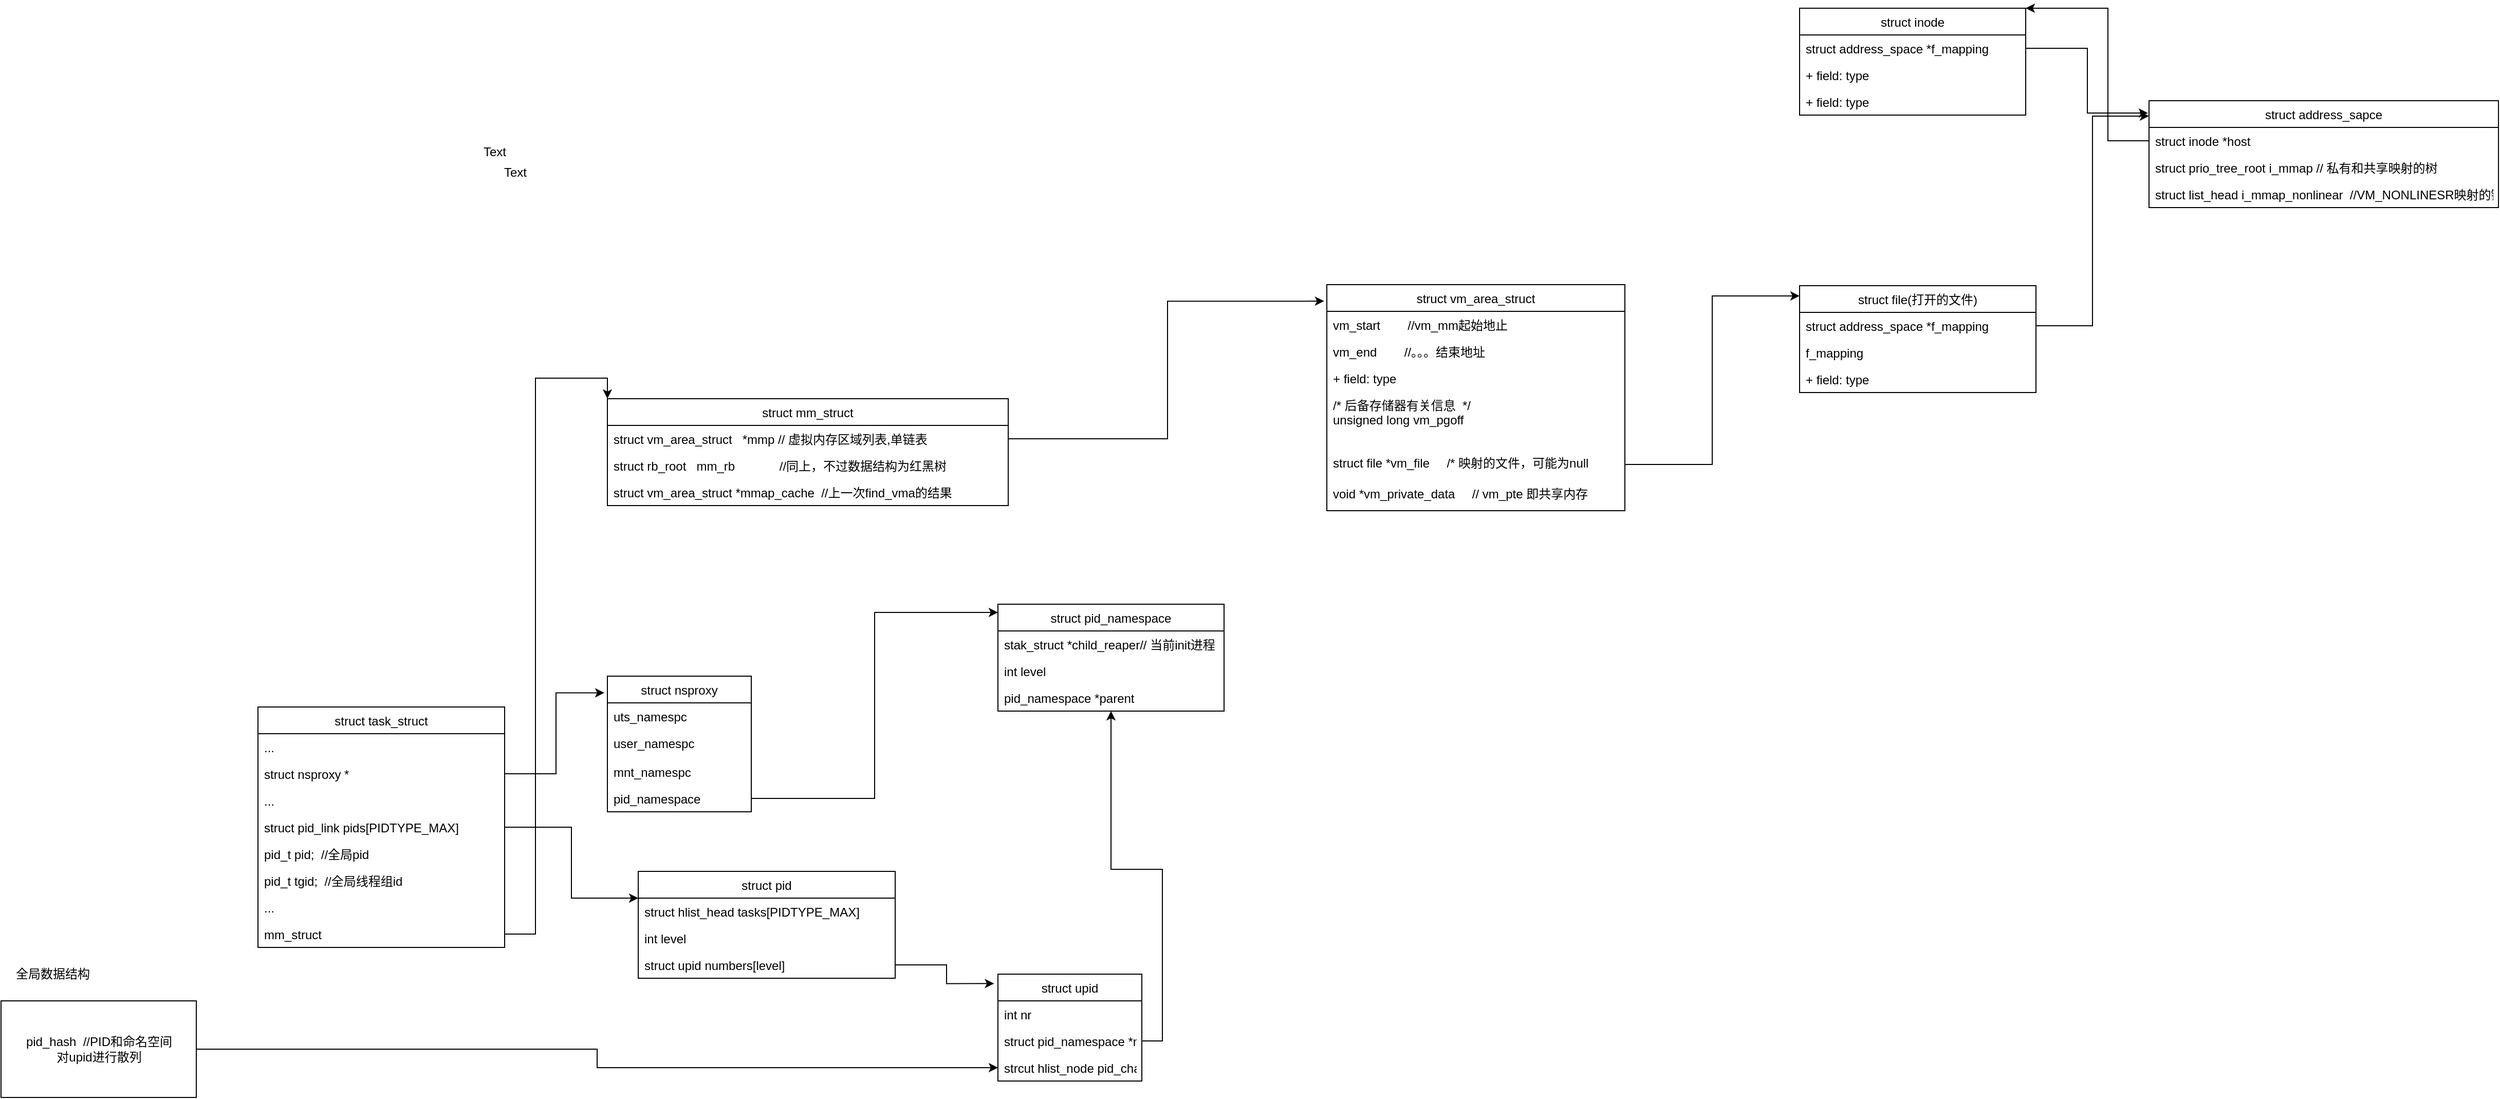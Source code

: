 <mxfile version="13.9.7" type="github">
  <diagram id="C5RBs43oDa-KdzZeNtuy" name="Page-1">
    <mxGraphModel dx="1026" dy="5220" grid="1" gridSize="10" guides="1" tooltips="1" connect="1" arrows="1" fold="1" page="1" pageScale="1" pageWidth="3300" pageHeight="4681" math="0" shadow="0">
      <root>
        <mxCell id="WIyWlLk6GJQsqaUBKTNV-0" />
        <mxCell id="WIyWlLk6GJQsqaUBKTNV-1" parent="WIyWlLk6GJQsqaUBKTNV-0" />
        <mxCell id="dKDr6FrgK2aE0evOxe14-29" value="struct nsproxy" style="swimlane;fontStyle=0;childLayout=stackLayout;horizontal=1;startSize=26;fillColor=none;horizontalStack=0;resizeParent=1;resizeParentMax=0;resizeLast=0;collapsible=1;marginBottom=0;" parent="WIyWlLk6GJQsqaUBKTNV-1" vertex="1">
          <mxGeometry x="640" y="360" width="140" height="132" as="geometry" />
        </mxCell>
        <mxCell id="dKDr6FrgK2aE0evOxe14-30" value="uts_namespc" style="text;strokeColor=none;fillColor=none;align=left;verticalAlign=top;spacingLeft=4;spacingRight=4;overflow=hidden;rotatable=0;points=[[0,0.5],[1,0.5]];portConstraint=eastwest;" parent="dKDr6FrgK2aE0evOxe14-29" vertex="1">
          <mxGeometry y="26" width="140" height="26" as="geometry" />
        </mxCell>
        <mxCell id="dKDr6FrgK2aE0evOxe14-31" value="user_namespc" style="text;strokeColor=none;fillColor=none;align=left;verticalAlign=top;spacingLeft=4;spacingRight=4;overflow=hidden;rotatable=0;points=[[0,0.5],[1,0.5]];portConstraint=eastwest;" parent="dKDr6FrgK2aE0evOxe14-29" vertex="1">
          <mxGeometry y="52" width="140" height="28" as="geometry" />
        </mxCell>
        <mxCell id="dKDr6FrgK2aE0evOxe14-32" value="mnt_namespc" style="text;strokeColor=none;fillColor=none;align=left;verticalAlign=top;spacingLeft=4;spacingRight=4;overflow=hidden;rotatable=0;points=[[0,0.5],[1,0.5]];portConstraint=eastwest;" parent="dKDr6FrgK2aE0evOxe14-29" vertex="1">
          <mxGeometry y="80" width="140" height="26" as="geometry" />
        </mxCell>
        <mxCell id="dKDr6FrgK2aE0evOxe14-57" value="pid_namespace" style="text;strokeColor=none;fillColor=none;align=left;verticalAlign=top;spacingLeft=4;spacingRight=4;overflow=hidden;rotatable=0;points=[[0,0.5],[1,0.5]];portConstraint=eastwest;" parent="dKDr6FrgK2aE0evOxe14-29" vertex="1">
          <mxGeometry y="106" width="140" height="26" as="geometry" />
        </mxCell>
        <mxCell id="dKDr6FrgK2aE0evOxe14-36" value="struct task_struct" style="swimlane;fontStyle=0;childLayout=stackLayout;horizontal=1;startSize=26;fillColor=none;horizontalStack=0;resizeParent=1;resizeParentMax=0;resizeLast=0;collapsible=1;marginBottom=0;" parent="WIyWlLk6GJQsqaUBKTNV-1" vertex="1">
          <mxGeometry x="300" y="390" width="240" height="234" as="geometry" />
        </mxCell>
        <mxCell id="dKDr6FrgK2aE0evOxe14-37" value="..." style="text;strokeColor=none;fillColor=none;align=left;verticalAlign=top;spacingLeft=4;spacingRight=4;overflow=hidden;rotatable=0;points=[[0,0.5],[1,0.5]];portConstraint=eastwest;" parent="dKDr6FrgK2aE0evOxe14-36" vertex="1">
          <mxGeometry y="26" width="240" height="26" as="geometry" />
        </mxCell>
        <mxCell id="dKDr6FrgK2aE0evOxe14-38" value="struct nsproxy *" style="text;strokeColor=none;fillColor=none;align=left;verticalAlign=top;spacingLeft=4;spacingRight=4;overflow=hidden;rotatable=0;points=[[0,0.5],[1,0.5]];portConstraint=eastwest;" parent="dKDr6FrgK2aE0evOxe14-36" vertex="1">
          <mxGeometry y="52" width="240" height="26" as="geometry" />
        </mxCell>
        <mxCell id="dKDr6FrgK2aE0evOxe14-42" value="..." style="text;strokeColor=none;fillColor=none;align=left;verticalAlign=top;spacingLeft=4;spacingRight=4;overflow=hidden;rotatable=0;points=[[0,0.5],[1,0.5]];portConstraint=eastwest;" parent="dKDr6FrgK2aE0evOxe14-36" vertex="1">
          <mxGeometry y="78" width="240" height="26" as="geometry" />
        </mxCell>
        <mxCell id="dKDr6FrgK2aE0evOxe14-43" value="struct pid_link pids[PIDTYPE_MAX]" style="text;strokeColor=none;fillColor=none;align=left;verticalAlign=top;spacingLeft=4;spacingRight=4;overflow=hidden;rotatable=0;points=[[0,0.5],[1,0.5]];portConstraint=eastwest;" parent="dKDr6FrgK2aE0evOxe14-36" vertex="1">
          <mxGeometry y="104" width="240" height="26" as="geometry" />
        </mxCell>
        <mxCell id="dKDr6FrgK2aE0evOxe14-45" value="pid_t pid;  //全局pid" style="text;strokeColor=none;fillColor=none;align=left;verticalAlign=top;spacingLeft=4;spacingRight=4;overflow=hidden;rotatable=0;points=[[0,0.5],[1,0.5]];portConstraint=eastwest;" parent="dKDr6FrgK2aE0evOxe14-36" vertex="1">
          <mxGeometry y="130" width="240" height="26" as="geometry" />
        </mxCell>
        <mxCell id="dKDr6FrgK2aE0evOxe14-44" value="pid_t tgid;  //全局线程组id" style="text;strokeColor=none;fillColor=none;align=left;verticalAlign=top;spacingLeft=4;spacingRight=4;overflow=hidden;rotatable=0;points=[[0,0.5],[1,0.5]];portConstraint=eastwest;" parent="dKDr6FrgK2aE0evOxe14-36" vertex="1">
          <mxGeometry y="156" width="240" height="26" as="geometry" />
        </mxCell>
        <mxCell id="RFTl1F0F4lwMHIRzqbBX-0" value="..." style="text;strokeColor=none;fillColor=none;align=left;verticalAlign=top;spacingLeft=4;spacingRight=4;overflow=hidden;rotatable=0;points=[[0,0.5],[1,0.5]];portConstraint=eastwest;" vertex="1" parent="dKDr6FrgK2aE0evOxe14-36">
          <mxGeometry y="182" width="240" height="26" as="geometry" />
        </mxCell>
        <mxCell id="dKDr6FrgK2aE0evOxe14-39" value="mm_struct" style="text;strokeColor=none;fillColor=none;align=left;verticalAlign=top;spacingLeft=4;spacingRight=4;overflow=hidden;rotatable=0;points=[[0,0.5],[1,0.5]];portConstraint=eastwest;" parent="dKDr6FrgK2aE0evOxe14-36" vertex="1">
          <mxGeometry y="208" width="240" height="26" as="geometry" />
        </mxCell>
        <mxCell id="dKDr6FrgK2aE0evOxe14-40" style="edgeStyle=orthogonalEdgeStyle;rounded=0;orthogonalLoop=1;jettySize=auto;html=1;exitX=1;exitY=0.5;exitDx=0;exitDy=0;entryX=-0.021;entryY=0.123;entryDx=0;entryDy=0;entryPerimeter=0;" parent="WIyWlLk6GJQsqaUBKTNV-1" source="dKDr6FrgK2aE0evOxe14-38" target="dKDr6FrgK2aE0evOxe14-29" edge="1">
          <mxGeometry relative="1" as="geometry" />
        </mxCell>
        <mxCell id="dKDr6FrgK2aE0evOxe14-46" value="struct pid" style="swimlane;fontStyle=0;childLayout=stackLayout;horizontal=1;startSize=26;fillColor=none;horizontalStack=0;resizeParent=1;resizeParentMax=0;resizeLast=0;collapsible=1;marginBottom=0;" parent="WIyWlLk6GJQsqaUBKTNV-1" vertex="1">
          <mxGeometry x="670" y="550" width="250" height="104" as="geometry" />
        </mxCell>
        <mxCell id="dKDr6FrgK2aE0evOxe14-48" value="struct hlist_head tasks[PIDTYPE_MAX]&#xa;" style="text;strokeColor=none;fillColor=none;align=left;verticalAlign=top;spacingLeft=4;spacingRight=4;overflow=hidden;rotatable=0;points=[[0,0.5],[1,0.5]];portConstraint=eastwest;" parent="dKDr6FrgK2aE0evOxe14-46" vertex="1">
          <mxGeometry y="26" width="250" height="26" as="geometry" />
        </mxCell>
        <mxCell id="dKDr6FrgK2aE0evOxe14-54" value="int level" style="text;strokeColor=none;fillColor=none;align=left;verticalAlign=top;spacingLeft=4;spacingRight=4;overflow=hidden;rotatable=0;points=[[0,0.5],[1,0.5]];portConstraint=eastwest;" parent="dKDr6FrgK2aE0evOxe14-46" vertex="1">
          <mxGeometry y="52" width="250" height="26" as="geometry" />
        </mxCell>
        <mxCell id="dKDr6FrgK2aE0evOxe14-49" value="struct upid numbers[level]" style="text;strokeColor=none;fillColor=none;align=left;verticalAlign=top;spacingLeft=4;spacingRight=4;overflow=hidden;rotatable=0;points=[[0,0.5],[1,0.5]];portConstraint=eastwest;" parent="dKDr6FrgK2aE0evOxe14-46" vertex="1">
          <mxGeometry y="78" width="250" height="26" as="geometry" />
        </mxCell>
        <mxCell id="dKDr6FrgK2aE0evOxe14-53" style="edgeStyle=orthogonalEdgeStyle;rounded=0;orthogonalLoop=1;jettySize=auto;html=1;exitX=1;exitY=0.5;exitDx=0;exitDy=0;entryX=0;entryY=0.25;entryDx=0;entryDy=0;" parent="WIyWlLk6GJQsqaUBKTNV-1" source="dKDr6FrgK2aE0evOxe14-43" target="dKDr6FrgK2aE0evOxe14-46" edge="1">
          <mxGeometry relative="1" as="geometry" />
        </mxCell>
        <mxCell id="dKDr6FrgK2aE0evOxe14-55" value="Text" style="text;html=1;align=center;verticalAlign=middle;resizable=0;points=[];autosize=1;" parent="WIyWlLk6GJQsqaUBKTNV-1" vertex="1">
          <mxGeometry x="530" y="-140" width="40" height="20" as="geometry" />
        </mxCell>
        <mxCell id="dKDr6FrgK2aE0evOxe14-56" value="Text" style="text;html=1;align=center;verticalAlign=middle;resizable=0;points=[];autosize=1;" parent="WIyWlLk6GJQsqaUBKTNV-1" vertex="1">
          <mxGeometry x="510" y="-160" width="40" height="20" as="geometry" />
        </mxCell>
        <mxCell id="dKDr6FrgK2aE0evOxe14-58" value="struct pid_namespace" style="swimlane;fontStyle=0;childLayout=stackLayout;horizontal=1;startSize=26;fillColor=none;horizontalStack=0;resizeParent=1;resizeParentMax=0;resizeLast=0;collapsible=1;marginBottom=0;" parent="WIyWlLk6GJQsqaUBKTNV-1" vertex="1">
          <mxGeometry x="1020" y="290" width="220" height="104" as="geometry" />
        </mxCell>
        <mxCell id="dKDr6FrgK2aE0evOxe14-59" value="stak_struct *child_reaper// 当前init进程" style="text;strokeColor=none;fillColor=none;align=left;verticalAlign=top;spacingLeft=4;spacingRight=4;overflow=hidden;rotatable=0;points=[[0,0.5],[1,0.5]];portConstraint=eastwest;" parent="dKDr6FrgK2aE0evOxe14-58" vertex="1">
          <mxGeometry y="26" width="220" height="26" as="geometry" />
        </mxCell>
        <mxCell id="dKDr6FrgK2aE0evOxe14-60" value="int level" style="text;strokeColor=none;fillColor=none;align=left;verticalAlign=top;spacingLeft=4;spacingRight=4;overflow=hidden;rotatable=0;points=[[0,0.5],[1,0.5]];portConstraint=eastwest;" parent="dKDr6FrgK2aE0evOxe14-58" vertex="1">
          <mxGeometry y="52" width="220" height="26" as="geometry" />
        </mxCell>
        <mxCell id="dKDr6FrgK2aE0evOxe14-61" value="pid_namespace *parent" style="text;strokeColor=none;fillColor=none;align=left;verticalAlign=top;spacingLeft=4;spacingRight=4;overflow=hidden;rotatable=0;points=[[0,0.5],[1,0.5]];portConstraint=eastwest;" parent="dKDr6FrgK2aE0evOxe14-58" vertex="1">
          <mxGeometry y="78" width="220" height="26" as="geometry" />
        </mxCell>
        <mxCell id="dKDr6FrgK2aE0evOxe14-63" style="edgeStyle=orthogonalEdgeStyle;rounded=0;orthogonalLoop=1;jettySize=auto;html=1;exitX=1;exitY=0.5;exitDx=0;exitDy=0;entryX=0;entryY=0.077;entryDx=0;entryDy=0;entryPerimeter=0;" parent="WIyWlLk6GJQsqaUBKTNV-1" source="dKDr6FrgK2aE0evOxe14-57" target="dKDr6FrgK2aE0evOxe14-58" edge="1">
          <mxGeometry relative="1" as="geometry" />
        </mxCell>
        <mxCell id="dKDr6FrgK2aE0evOxe14-64" value="struct upid" style="swimlane;fontStyle=0;childLayout=stackLayout;horizontal=1;startSize=26;fillColor=none;horizontalStack=0;resizeParent=1;resizeParentMax=0;resizeLast=0;collapsible=1;marginBottom=0;" parent="WIyWlLk6GJQsqaUBKTNV-1" vertex="1">
          <mxGeometry x="1020" y="650" width="140" height="104" as="geometry" />
        </mxCell>
        <mxCell id="dKDr6FrgK2aE0evOxe14-65" value="int nr" style="text;strokeColor=none;fillColor=none;align=left;verticalAlign=top;spacingLeft=4;spacingRight=4;overflow=hidden;rotatable=0;points=[[0,0.5],[1,0.5]];portConstraint=eastwest;" parent="dKDr6FrgK2aE0evOxe14-64" vertex="1">
          <mxGeometry y="26" width="140" height="26" as="geometry" />
        </mxCell>
        <mxCell id="dKDr6FrgK2aE0evOxe14-66" value="struct pid_namespace *ns" style="text;strokeColor=none;fillColor=none;align=left;verticalAlign=top;spacingLeft=4;spacingRight=4;overflow=hidden;rotatable=0;points=[[0,0.5],[1,0.5]];portConstraint=eastwest;" parent="dKDr6FrgK2aE0evOxe14-64" vertex="1">
          <mxGeometry y="52" width="140" height="26" as="geometry" />
        </mxCell>
        <mxCell id="dKDr6FrgK2aE0evOxe14-67" value="strcut hlist_node pid_chain" style="text;strokeColor=none;fillColor=none;align=left;verticalAlign=top;spacingLeft=4;spacingRight=4;overflow=hidden;rotatable=0;points=[[0,0.5],[1,0.5]];portConstraint=eastwest;" parent="dKDr6FrgK2aE0evOxe14-64" vertex="1">
          <mxGeometry y="78" width="140" height="26" as="geometry" />
        </mxCell>
        <mxCell id="dKDr6FrgK2aE0evOxe14-70" style="edgeStyle=orthogonalEdgeStyle;rounded=0;orthogonalLoop=1;jettySize=auto;html=1;exitX=1;exitY=0.5;exitDx=0;exitDy=0;" parent="WIyWlLk6GJQsqaUBKTNV-1" source="dKDr6FrgK2aE0evOxe14-66" target="dKDr6FrgK2aE0evOxe14-58" edge="1">
          <mxGeometry relative="1" as="geometry" />
        </mxCell>
        <mxCell id="dKDr6FrgK2aE0evOxe14-71" style="edgeStyle=orthogonalEdgeStyle;rounded=0;orthogonalLoop=1;jettySize=auto;html=1;exitX=1;exitY=0.5;exitDx=0;exitDy=0;entryX=-0.027;entryY=0.088;entryDx=0;entryDy=0;entryPerimeter=0;" parent="WIyWlLk6GJQsqaUBKTNV-1" source="dKDr6FrgK2aE0evOxe14-49" target="dKDr6FrgK2aE0evOxe14-64" edge="1">
          <mxGeometry relative="1" as="geometry" />
        </mxCell>
        <mxCell id="dKDr6FrgK2aE0evOxe14-73" style="edgeStyle=orthogonalEdgeStyle;rounded=0;orthogonalLoop=1;jettySize=auto;html=1;exitX=1;exitY=0.5;exitDx=0;exitDy=0;entryX=0;entryY=0.5;entryDx=0;entryDy=0;" parent="WIyWlLk6GJQsqaUBKTNV-1" source="dKDr6FrgK2aE0evOxe14-72" target="dKDr6FrgK2aE0evOxe14-67" edge="1">
          <mxGeometry relative="1" as="geometry" />
        </mxCell>
        <mxCell id="dKDr6FrgK2aE0evOxe14-72" value="pid_hash &amp;nbsp;//PID和命名空间&lt;br&gt;对upid进行散列" style="html=1;" parent="WIyWlLk6GJQsqaUBKTNV-1" vertex="1">
          <mxGeometry x="50" y="676" width="190" height="94" as="geometry" />
        </mxCell>
        <mxCell id="dKDr6FrgK2aE0evOxe14-74" value="全局数据结构" style="text;html=1;align=center;verticalAlign=middle;resizable=0;points=[];autosize=1;" parent="WIyWlLk6GJQsqaUBKTNV-1" vertex="1">
          <mxGeometry x="55" y="640" width="90" height="20" as="geometry" />
        </mxCell>
        <mxCell id="RFTl1F0F4lwMHIRzqbBX-1" value="struct mm_struct" style="swimlane;fontStyle=0;childLayout=stackLayout;horizontal=1;startSize=26;fillColor=none;horizontalStack=0;resizeParent=1;resizeParentMax=0;resizeLast=0;collapsible=1;marginBottom=0;" vertex="1" parent="WIyWlLk6GJQsqaUBKTNV-1">
          <mxGeometry x="640" y="90" width="390" height="104" as="geometry" />
        </mxCell>
        <mxCell id="RFTl1F0F4lwMHIRzqbBX-2" value="struct vm_area_struct   *mmp // 虚拟内存区域列表,单链表" style="text;strokeColor=none;fillColor=none;align=left;verticalAlign=top;spacingLeft=4;spacingRight=4;overflow=hidden;rotatable=0;points=[[0,0.5],[1,0.5]];portConstraint=eastwest;" vertex="1" parent="RFTl1F0F4lwMHIRzqbBX-1">
          <mxGeometry y="26" width="390" height="26" as="geometry" />
        </mxCell>
        <mxCell id="RFTl1F0F4lwMHIRzqbBX-3" value="struct rb_root   mm_rb             //同上，不过数据结构为红黑树" style="text;strokeColor=none;fillColor=none;align=left;verticalAlign=top;spacingLeft=4;spacingRight=4;overflow=hidden;rotatable=0;points=[[0,0.5],[1,0.5]];portConstraint=eastwest;" vertex="1" parent="RFTl1F0F4lwMHIRzqbBX-1">
          <mxGeometry y="52" width="390" height="26" as="geometry" />
        </mxCell>
        <mxCell id="RFTl1F0F4lwMHIRzqbBX-4" value="struct vm_area_struct *mmap_cache  //上一次find_vma的结果 " style="text;strokeColor=none;fillColor=none;align=left;verticalAlign=top;spacingLeft=4;spacingRight=4;overflow=hidden;rotatable=0;points=[[0,0.5],[1,0.5]];portConstraint=eastwest;" vertex="1" parent="RFTl1F0F4lwMHIRzqbBX-1">
          <mxGeometry y="78" width="390" height="26" as="geometry" />
        </mxCell>
        <mxCell id="RFTl1F0F4lwMHIRzqbBX-5" style="edgeStyle=orthogonalEdgeStyle;rounded=0;orthogonalLoop=1;jettySize=auto;html=1;entryX=0;entryY=0;entryDx=0;entryDy=0;" edge="1" parent="WIyWlLk6GJQsqaUBKTNV-1" source="dKDr6FrgK2aE0evOxe14-39" target="RFTl1F0F4lwMHIRzqbBX-1">
          <mxGeometry relative="1" as="geometry">
            <Array as="points">
              <mxPoint x="570" y="611" />
              <mxPoint x="570" y="70" />
              <mxPoint x="640" y="70" />
            </Array>
          </mxGeometry>
        </mxCell>
        <mxCell id="RFTl1F0F4lwMHIRzqbBX-6" value="struct vm_area_struct" style="swimlane;fontStyle=0;childLayout=stackLayout;horizontal=1;startSize=26;fillColor=none;horizontalStack=0;resizeParent=1;resizeParentMax=0;resizeLast=0;collapsible=1;marginBottom=0;" vertex="1" parent="WIyWlLk6GJQsqaUBKTNV-1">
          <mxGeometry x="1340" y="-21" width="290" height="220" as="geometry" />
        </mxCell>
        <mxCell id="RFTl1F0F4lwMHIRzqbBX-7" value="vm_start        //vm_mm起始地止" style="text;strokeColor=none;fillColor=none;align=left;verticalAlign=top;spacingLeft=4;spacingRight=4;overflow=hidden;rotatable=0;points=[[0,0.5],[1,0.5]];portConstraint=eastwest;" vertex="1" parent="RFTl1F0F4lwMHIRzqbBX-6">
          <mxGeometry y="26" width="290" height="26" as="geometry" />
        </mxCell>
        <mxCell id="RFTl1F0F4lwMHIRzqbBX-8" value="vm_end        //。。。结束地址" style="text;strokeColor=none;fillColor=none;align=left;verticalAlign=top;spacingLeft=4;spacingRight=4;overflow=hidden;rotatable=0;points=[[0,0.5],[1,0.5]];portConstraint=eastwest;" vertex="1" parent="RFTl1F0F4lwMHIRzqbBX-6">
          <mxGeometry y="52" width="290" height="26" as="geometry" />
        </mxCell>
        <mxCell id="RFTl1F0F4lwMHIRzqbBX-10" value="+ field: type" style="text;strokeColor=none;fillColor=none;align=left;verticalAlign=top;spacingLeft=4;spacingRight=4;overflow=hidden;rotatable=0;points=[[0,0.5],[1,0.5]];portConstraint=eastwest;" vertex="1" parent="RFTl1F0F4lwMHIRzqbBX-6">
          <mxGeometry y="78" width="290" height="26" as="geometry" />
        </mxCell>
        <mxCell id="RFTl1F0F4lwMHIRzqbBX-11" value="/* 后备存储器有关信息  */&#xa;unsigned long vm_pgoff" style="text;strokeColor=none;fillColor=none;align=left;verticalAlign=top;spacingLeft=4;spacingRight=4;overflow=hidden;rotatable=0;points=[[0,0.5],[1,0.5]];portConstraint=eastwest;" vertex="1" parent="RFTl1F0F4lwMHIRzqbBX-6">
          <mxGeometry y="104" width="290" height="56" as="geometry" />
        </mxCell>
        <mxCell id="RFTl1F0F4lwMHIRzqbBX-12" value="struct file *vm_file     /* 映射的文件，可能为null" style="text;strokeColor=none;fillColor=none;align=left;verticalAlign=top;spacingLeft=4;spacingRight=4;overflow=hidden;rotatable=0;points=[[0,0.5],[1,0.5]];portConstraint=eastwest;" vertex="1" parent="RFTl1F0F4lwMHIRzqbBX-6">
          <mxGeometry y="160" width="290" height="30" as="geometry" />
        </mxCell>
        <mxCell id="RFTl1F0F4lwMHIRzqbBX-9" value="void *vm_private_data     // vm_pte 即共享内存" style="text;strokeColor=none;fillColor=none;align=left;verticalAlign=top;spacingLeft=4;spacingRight=4;overflow=hidden;rotatable=0;points=[[0,0.5],[1,0.5]];portConstraint=eastwest;" vertex="1" parent="RFTl1F0F4lwMHIRzqbBX-6">
          <mxGeometry y="190" width="290" height="30" as="geometry" />
        </mxCell>
        <mxCell id="RFTl1F0F4lwMHIRzqbBX-13" style="edgeStyle=orthogonalEdgeStyle;rounded=0;orthogonalLoop=1;jettySize=auto;html=1;exitX=1;exitY=0.5;exitDx=0;exitDy=0;entryX=-0.009;entryY=0.073;entryDx=0;entryDy=0;entryPerimeter=0;" edge="1" parent="WIyWlLk6GJQsqaUBKTNV-1" source="RFTl1F0F4lwMHIRzqbBX-2" target="RFTl1F0F4lwMHIRzqbBX-6">
          <mxGeometry relative="1" as="geometry" />
        </mxCell>
        <mxCell id="RFTl1F0F4lwMHIRzqbBX-14" value="struct file(打开的文件)" style="swimlane;fontStyle=0;childLayout=stackLayout;horizontal=1;startSize=26;fillColor=none;horizontalStack=0;resizeParent=1;resizeParentMax=0;resizeLast=0;collapsible=1;marginBottom=0;" vertex="1" parent="WIyWlLk6GJQsqaUBKTNV-1">
          <mxGeometry x="1800" y="-20" width="230" height="104" as="geometry" />
        </mxCell>
        <mxCell id="RFTl1F0F4lwMHIRzqbBX-15" value="struct address_space *f_mapping" style="text;strokeColor=none;fillColor=none;align=left;verticalAlign=top;spacingLeft=4;spacingRight=4;overflow=hidden;rotatable=0;points=[[0,0.5],[1,0.5]];portConstraint=eastwest;" vertex="1" parent="RFTl1F0F4lwMHIRzqbBX-14">
          <mxGeometry y="26" width="230" height="26" as="geometry" />
        </mxCell>
        <mxCell id="RFTl1F0F4lwMHIRzqbBX-16" value="f_mapping" style="text;strokeColor=none;fillColor=none;align=left;verticalAlign=top;spacingLeft=4;spacingRight=4;overflow=hidden;rotatable=0;points=[[0,0.5],[1,0.5]];portConstraint=eastwest;" vertex="1" parent="RFTl1F0F4lwMHIRzqbBX-14">
          <mxGeometry y="52" width="230" height="26" as="geometry" />
        </mxCell>
        <mxCell id="RFTl1F0F4lwMHIRzqbBX-17" value="+ field: type" style="text;strokeColor=none;fillColor=none;align=left;verticalAlign=top;spacingLeft=4;spacingRight=4;overflow=hidden;rotatable=0;points=[[0,0.5],[1,0.5]];portConstraint=eastwest;" vertex="1" parent="RFTl1F0F4lwMHIRzqbBX-14">
          <mxGeometry y="78" width="230" height="26" as="geometry" />
        </mxCell>
        <mxCell id="RFTl1F0F4lwMHIRzqbBX-18" style="edgeStyle=orthogonalEdgeStyle;rounded=0;orthogonalLoop=1;jettySize=auto;html=1;exitX=1;exitY=0.5;exitDx=0;exitDy=0;entryX=0;entryY=0.096;entryDx=0;entryDy=0;entryPerimeter=0;" edge="1" parent="WIyWlLk6GJQsqaUBKTNV-1" source="RFTl1F0F4lwMHIRzqbBX-12" target="RFTl1F0F4lwMHIRzqbBX-14">
          <mxGeometry relative="1" as="geometry" />
        </mxCell>
        <mxCell id="RFTl1F0F4lwMHIRzqbBX-19" value="struct inode" style="swimlane;fontStyle=0;childLayout=stackLayout;horizontal=1;startSize=26;fillColor=none;horizontalStack=0;resizeParent=1;resizeParentMax=0;resizeLast=0;collapsible=1;marginBottom=0;" vertex="1" parent="WIyWlLk6GJQsqaUBKTNV-1">
          <mxGeometry x="1800" y="-290" width="220" height="104" as="geometry" />
        </mxCell>
        <mxCell id="RFTl1F0F4lwMHIRzqbBX-20" value="struct address_space *f_mapping" style="text;strokeColor=none;fillColor=none;align=left;verticalAlign=top;spacingLeft=4;spacingRight=4;overflow=hidden;rotatable=0;points=[[0,0.5],[1,0.5]];portConstraint=eastwest;" vertex="1" parent="RFTl1F0F4lwMHIRzqbBX-19">
          <mxGeometry y="26" width="220" height="26" as="geometry" />
        </mxCell>
        <mxCell id="RFTl1F0F4lwMHIRzqbBX-21" value="+ field: type" style="text;strokeColor=none;fillColor=none;align=left;verticalAlign=top;spacingLeft=4;spacingRight=4;overflow=hidden;rotatable=0;points=[[0,0.5],[1,0.5]];portConstraint=eastwest;" vertex="1" parent="RFTl1F0F4lwMHIRzqbBX-19">
          <mxGeometry y="52" width="220" height="26" as="geometry" />
        </mxCell>
        <mxCell id="RFTl1F0F4lwMHIRzqbBX-22" value="+ field: type" style="text;strokeColor=none;fillColor=none;align=left;verticalAlign=top;spacingLeft=4;spacingRight=4;overflow=hidden;rotatable=0;points=[[0,0.5],[1,0.5]];portConstraint=eastwest;" vertex="1" parent="RFTl1F0F4lwMHIRzqbBX-19">
          <mxGeometry y="78" width="220" height="26" as="geometry" />
        </mxCell>
        <mxCell id="RFTl1F0F4lwMHIRzqbBX-23" value="struct address_sapce" style="swimlane;fontStyle=0;childLayout=stackLayout;horizontal=1;startSize=26;fillColor=none;horizontalStack=0;resizeParent=1;resizeParentMax=0;resizeLast=0;collapsible=1;marginBottom=0;" vertex="1" parent="WIyWlLk6GJQsqaUBKTNV-1">
          <mxGeometry x="2140" y="-200" width="340" height="104" as="geometry" />
        </mxCell>
        <mxCell id="RFTl1F0F4lwMHIRzqbBX-24" value="struct inode *host" style="text;strokeColor=none;fillColor=none;align=left;verticalAlign=top;spacingLeft=4;spacingRight=4;overflow=hidden;rotatable=0;points=[[0,0.5],[1,0.5]];portConstraint=eastwest;" vertex="1" parent="RFTl1F0F4lwMHIRzqbBX-23">
          <mxGeometry y="26" width="340" height="26" as="geometry" />
        </mxCell>
        <mxCell id="RFTl1F0F4lwMHIRzqbBX-25" value="struct prio_tree_root i_mmap // 私有和共享映射的树" style="text;strokeColor=none;fillColor=none;align=left;verticalAlign=top;spacingLeft=4;spacingRight=4;overflow=hidden;rotatable=0;points=[[0,0.5],[1,0.5]];portConstraint=eastwest;" vertex="1" parent="RFTl1F0F4lwMHIRzqbBX-23">
          <mxGeometry y="52" width="340" height="26" as="geometry" />
        </mxCell>
        <mxCell id="RFTl1F0F4lwMHIRzqbBX-26" value="struct list_head i_mmap_nonlinear  //VM_NONLINESR映射的链表" style="text;strokeColor=none;fillColor=none;align=left;verticalAlign=top;spacingLeft=4;spacingRight=4;overflow=hidden;rotatable=0;points=[[0,0.5],[1,0.5]];portConstraint=eastwest;" vertex="1" parent="RFTl1F0F4lwMHIRzqbBX-23">
          <mxGeometry y="78" width="340" height="26" as="geometry" />
        </mxCell>
        <mxCell id="RFTl1F0F4lwMHIRzqbBX-28" style="edgeStyle=orthogonalEdgeStyle;rounded=0;orthogonalLoop=1;jettySize=auto;html=1;exitX=1;exitY=0.5;exitDx=0;exitDy=0;entryX=-0.003;entryY=0.115;entryDx=0;entryDy=0;entryPerimeter=0;" edge="1" parent="WIyWlLk6GJQsqaUBKTNV-1" source="RFTl1F0F4lwMHIRzqbBX-20" target="RFTl1F0F4lwMHIRzqbBX-23">
          <mxGeometry relative="1" as="geometry" />
        </mxCell>
        <mxCell id="RFTl1F0F4lwMHIRzqbBX-31" style="edgeStyle=orthogonalEdgeStyle;rounded=0;orthogonalLoop=1;jettySize=auto;html=1;exitX=0;exitY=0.5;exitDx=0;exitDy=0;entryX=1;entryY=0;entryDx=0;entryDy=0;" edge="1" parent="WIyWlLk6GJQsqaUBKTNV-1" source="RFTl1F0F4lwMHIRzqbBX-24" target="RFTl1F0F4lwMHIRzqbBX-19">
          <mxGeometry relative="1" as="geometry">
            <Array as="points">
              <mxPoint x="2100" y="-161" />
              <mxPoint x="2100" y="-290" />
            </Array>
          </mxGeometry>
        </mxCell>
        <mxCell id="RFTl1F0F4lwMHIRzqbBX-32" style="edgeStyle=orthogonalEdgeStyle;rounded=0;orthogonalLoop=1;jettySize=auto;html=1;exitX=1;exitY=0.5;exitDx=0;exitDy=0;entryX=0;entryY=0.144;entryDx=0;entryDy=0;entryPerimeter=0;" edge="1" parent="WIyWlLk6GJQsqaUBKTNV-1" source="RFTl1F0F4lwMHIRzqbBX-15" target="RFTl1F0F4lwMHIRzqbBX-23">
          <mxGeometry relative="1" as="geometry" />
        </mxCell>
      </root>
    </mxGraphModel>
  </diagram>
</mxfile>
